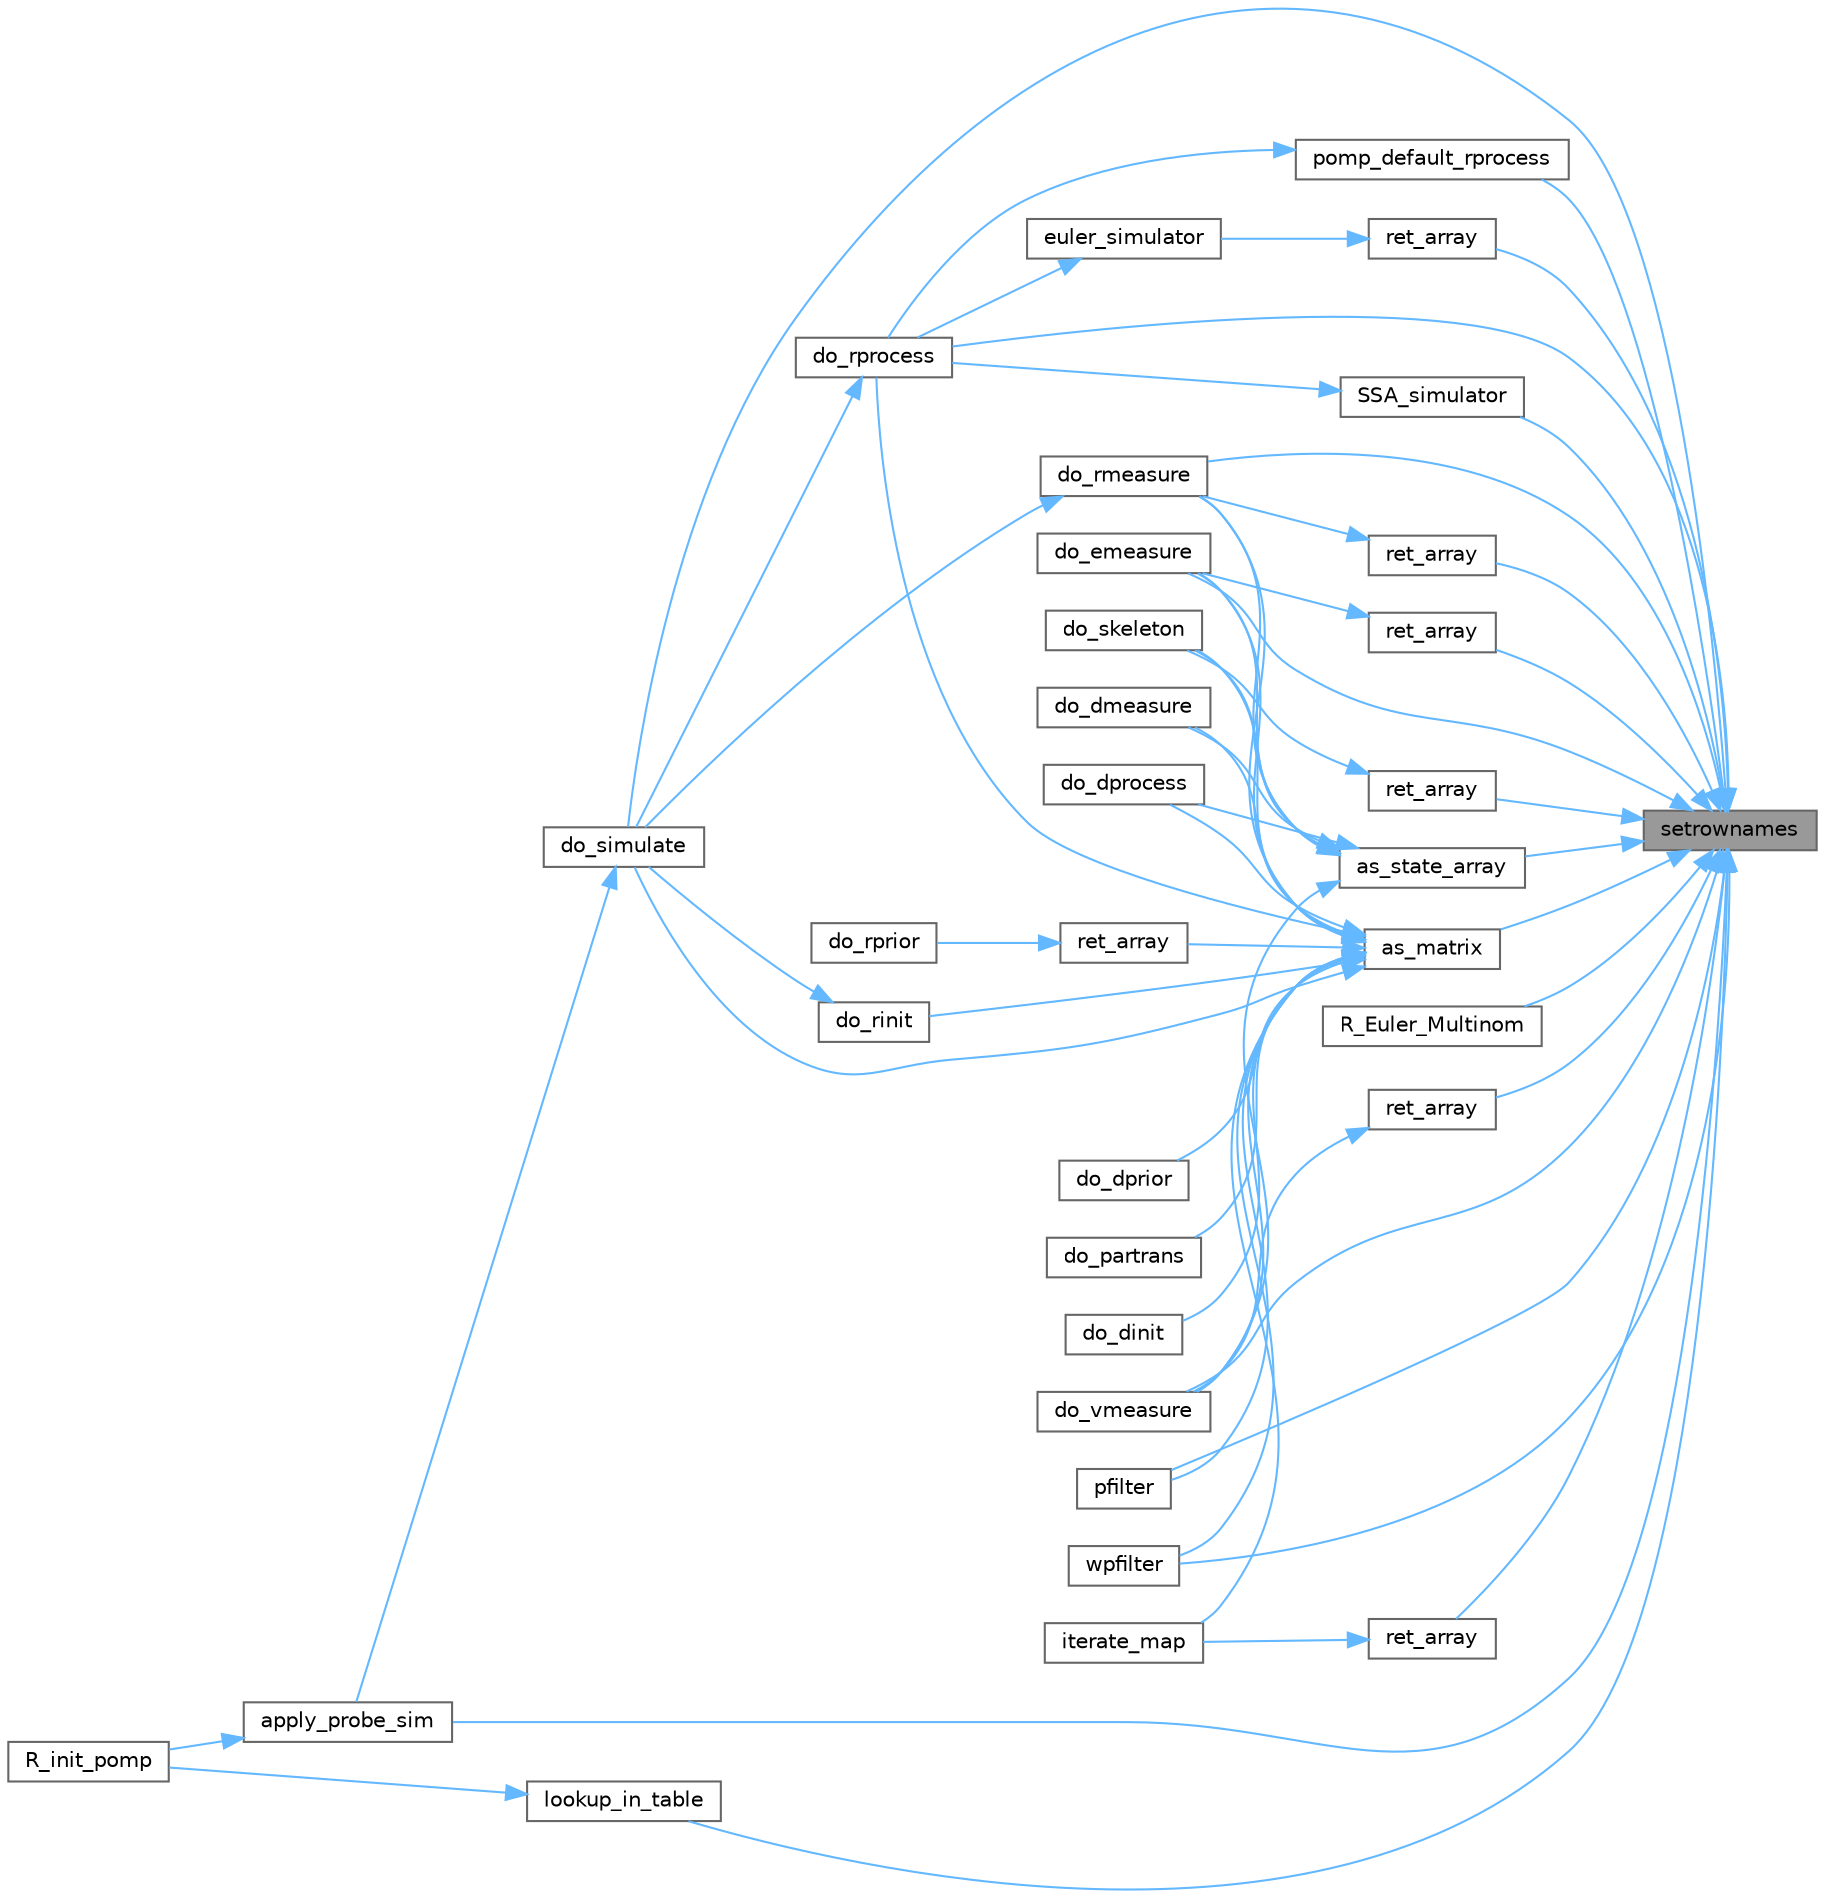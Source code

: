 digraph "setrownames"
{
 // LATEX_PDF_SIZE
  bgcolor="transparent";
  edge [fontname=Helvetica,fontsize=10,labelfontname=Helvetica,labelfontsize=10];
  node [fontname=Helvetica,fontsize=10,shape=box,height=0.2,width=0.4];
  rankdir="RL";
  Node1 [id="Node000001",label="setrownames",height=0.2,width=0.4,color="gray40", fillcolor="grey60", style="filled", fontcolor="black",tooltip=" "];
  Node1 -> Node2 [id="edge1_Node000001_Node000002",dir="back",color="steelblue1",style="solid",tooltip=" "];
  Node2 [id="Node000002",label="apply_probe_sim",height=0.2,width=0.4,color="grey40", fillcolor="white", style="filled",URL="$probe_8c.html#ad2595c6a453ae9fad2f232595ced5ccc",tooltip=" "];
  Node2 -> Node3 [id="edge2_Node000002_Node000003",dir="back",color="steelblue1",style="solid",tooltip=" "];
  Node3 [id="Node000003",label="R_init_pomp",height=0.2,width=0.4,color="grey40", fillcolor="white", style="filled",URL="$init_8c.html#ac82c44c250cd2f69f3259d56f09c1c26",tooltip=" "];
  Node1 -> Node4 [id="edge3_Node000001_Node000004",dir="back",color="steelblue1",style="solid",tooltip=" "];
  Node4 [id="Node000004",label="as_matrix",height=0.2,width=0.4,color="grey40", fillcolor="white", style="filled",URL="$pomp__defines_8h.html#ad396407a99088c710b270a9c1dc3aa9d",tooltip=" "];
  Node4 -> Node5 [id="edge4_Node000004_Node000005",dir="back",color="steelblue1",style="solid",tooltip=" "];
  Node5 [id="Node000005",label="do_dinit",height=0.2,width=0.4,color="grey40", fillcolor="white", style="filled",URL="$dinit_8c.html#aa791ce91b1a00dfb19ecaf829dfc287a",tooltip=" "];
  Node4 -> Node6 [id="edge5_Node000004_Node000006",dir="back",color="steelblue1",style="solid",tooltip=" "];
  Node6 [id="Node000006",label="do_dmeasure",height=0.2,width=0.4,color="grey40", fillcolor="white", style="filled",URL="$dmeasure_8c.html#a326516e59ec4f791bcc752ef5f763c71",tooltip=" "];
  Node4 -> Node7 [id="edge6_Node000004_Node000007",dir="back",color="steelblue1",style="solid",tooltip=" "];
  Node7 [id="Node000007",label="do_dprior",height=0.2,width=0.4,color="grey40", fillcolor="white", style="filled",URL="$dprior_8c.html#aa41223e2376a1ecca8a599619048da63",tooltip=" "];
  Node4 -> Node8 [id="edge7_Node000004_Node000008",dir="back",color="steelblue1",style="solid",tooltip=" "];
  Node8 [id="Node000008",label="do_dprocess",height=0.2,width=0.4,color="grey40", fillcolor="white", style="filled",URL="$dprocess_8c.html#a2a6438a8b3220ecd24e531d5b3dd4534",tooltip=" "];
  Node4 -> Node9 [id="edge8_Node000004_Node000009",dir="back",color="steelblue1",style="solid",tooltip=" "];
  Node9 [id="Node000009",label="do_emeasure",height=0.2,width=0.4,color="grey40", fillcolor="white", style="filled",URL="$emeasure_8c.html#ab362c459382493c6f7f4721dc5bf6457",tooltip=" "];
  Node4 -> Node10 [id="edge9_Node000004_Node000010",dir="back",color="steelblue1",style="solid",tooltip=" "];
  Node10 [id="Node000010",label="do_partrans",height=0.2,width=0.4,color="grey40", fillcolor="white", style="filled",URL="$partrans_8c.html#ac51832cdc1f6e9a2f22df3a0f385cb86",tooltip=" "];
  Node4 -> Node11 [id="edge10_Node000004_Node000011",dir="back",color="steelblue1",style="solid",tooltip=" "];
  Node11 [id="Node000011",label="do_rinit",height=0.2,width=0.4,color="grey40", fillcolor="white", style="filled",URL="$rinit_8c.html#ad963b9a55d662fd9085f90fa1d05b399",tooltip=" "];
  Node11 -> Node12 [id="edge11_Node000011_Node000012",dir="back",color="steelblue1",style="solid",tooltip=" "];
  Node12 [id="Node000012",label="do_simulate",height=0.2,width=0.4,color="grey40", fillcolor="white", style="filled",URL="$simulate_8c.html#adbe89f4789c66d534f2521bc3c4c98e7",tooltip=" "];
  Node12 -> Node2 [id="edge12_Node000012_Node000002",dir="back",color="steelblue1",style="solid",tooltip=" "];
  Node4 -> Node13 [id="edge13_Node000004_Node000013",dir="back",color="steelblue1",style="solid",tooltip=" "];
  Node13 [id="Node000013",label="do_rmeasure",height=0.2,width=0.4,color="grey40", fillcolor="white", style="filled",URL="$rmeasure_8c.html#aa4917309d8b878da9adfc8ee6223bc2a",tooltip=" "];
  Node13 -> Node12 [id="edge14_Node000013_Node000012",dir="back",color="steelblue1",style="solid",tooltip=" "];
  Node4 -> Node14 [id="edge15_Node000004_Node000014",dir="back",color="steelblue1",style="solid",tooltip=" "];
  Node14 [id="Node000014",label="do_rprocess",height=0.2,width=0.4,color="grey40", fillcolor="white", style="filled",URL="$rprocess_8c.html#a91f2867fc46d33e1778108853725d74a",tooltip=" "];
  Node14 -> Node12 [id="edge16_Node000014_Node000012",dir="back",color="steelblue1",style="solid",tooltip=" "];
  Node4 -> Node12 [id="edge17_Node000004_Node000012",dir="back",color="steelblue1",style="solid",tooltip=" "];
  Node4 -> Node15 [id="edge18_Node000004_Node000015",dir="back",color="steelblue1",style="solid",tooltip=" "];
  Node15 [id="Node000015",label="do_skeleton",height=0.2,width=0.4,color="grey40", fillcolor="white", style="filled",URL="$skeleton_8c.html#a93ce73bdd2e70be7b043dcfc1a5d259c",tooltip=" "];
  Node4 -> Node16 [id="edge19_Node000004_Node000016",dir="back",color="steelblue1",style="solid",tooltip=" "];
  Node16 [id="Node000016",label="do_vmeasure",height=0.2,width=0.4,color="grey40", fillcolor="white", style="filled",URL="$vmeasure_8c.html#a97fc58eebfdaa733377f210c1dd48082",tooltip=" "];
  Node4 -> Node17 [id="edge20_Node000004_Node000017",dir="back",color="steelblue1",style="solid",tooltip=" "];
  Node17 [id="Node000017",label="iterate_map",height=0.2,width=0.4,color="grey40", fillcolor="white", style="filled",URL="$trajectory_8c.html#a3ee9c5f69ec3b1b090448cb76634602d",tooltip=" "];
  Node4 -> Node18 [id="edge21_Node000004_Node000018",dir="back",color="steelblue1",style="solid",tooltip=" "];
  Node18 [id="Node000018",label="pfilter",height=0.2,width=0.4,color="grey40", fillcolor="white", style="filled",URL="$pfilter_8c.html#acfcb3a7b41bc3b2b9315163717854242",tooltip=" "];
  Node4 -> Node19 [id="edge22_Node000004_Node000019",dir="back",color="steelblue1",style="solid",tooltip=" "];
  Node19 [id="Node000019",label="ret_array",height=0.2,width=0.4,color="grey40", fillcolor="white", style="filled",URL="$rprior_8c.html#a47e0916f81aa8c67b2cd749534467369",tooltip=" "];
  Node19 -> Node20 [id="edge23_Node000019_Node000020",dir="back",color="steelblue1",style="solid",tooltip=" "];
  Node20 [id="Node000020",label="do_rprior",height=0.2,width=0.4,color="grey40", fillcolor="white", style="filled",URL="$rprior_8c.html#aff3b8f1d525f9c301d07b63276b76b43",tooltip=" "];
  Node4 -> Node21 [id="edge24_Node000004_Node000021",dir="back",color="steelblue1",style="solid",tooltip=" "];
  Node21 [id="Node000021",label="wpfilter",height=0.2,width=0.4,color="grey40", fillcolor="white", style="filled",URL="$wpfilter_8c.html#ac643fb3aad609b1078e9abb994ec6cf2",tooltip=" "];
  Node1 -> Node22 [id="edge25_Node000001_Node000022",dir="back",color="steelblue1",style="solid",tooltip=" "];
  Node22 [id="Node000022",label="as_state_array",height=0.2,width=0.4,color="grey40", fillcolor="white", style="filled",URL="$pomp__defines_8h.html#a8b775a55898690bdc11c348d0b5dc8c1",tooltip=" "];
  Node22 -> Node6 [id="edge26_Node000022_Node000006",dir="back",color="steelblue1",style="solid",tooltip=" "];
  Node22 -> Node8 [id="edge27_Node000022_Node000008",dir="back",color="steelblue1",style="solid",tooltip=" "];
  Node22 -> Node9 [id="edge28_Node000022_Node000009",dir="back",color="steelblue1",style="solid",tooltip=" "];
  Node22 -> Node13 [id="edge29_Node000022_Node000013",dir="back",color="steelblue1",style="solid",tooltip=" "];
  Node22 -> Node15 [id="edge30_Node000022_Node000015",dir="back",color="steelblue1",style="solid",tooltip=" "];
  Node22 -> Node16 [id="edge31_Node000022_Node000016",dir="back",color="steelblue1",style="solid",tooltip=" "];
  Node1 -> Node9 [id="edge32_Node000001_Node000009",dir="back",color="steelblue1",style="solid",tooltip=" "];
  Node1 -> Node13 [id="edge33_Node000001_Node000013",dir="back",color="steelblue1",style="solid",tooltip=" "];
  Node1 -> Node14 [id="edge34_Node000001_Node000014",dir="back",color="steelblue1",style="solid",tooltip=" "];
  Node1 -> Node12 [id="edge35_Node000001_Node000012",dir="back",color="steelblue1",style="solid",tooltip=" "];
  Node1 -> Node16 [id="edge36_Node000001_Node000016",dir="back",color="steelblue1",style="solid",tooltip=" "];
  Node1 -> Node23 [id="edge37_Node000001_Node000023",dir="back",color="steelblue1",style="solid",tooltip=" "];
  Node23 [id="Node000023",label="lookup_in_table",height=0.2,width=0.4,color="grey40", fillcolor="white", style="filled",URL="$lookup__table_8c.html#aaf5964c67b353b466461b1eb1269e129",tooltip=" "];
  Node23 -> Node3 [id="edge38_Node000023_Node000003",dir="back",color="steelblue1",style="solid",tooltip=" "];
  Node1 -> Node18 [id="edge39_Node000001_Node000018",dir="back",color="steelblue1",style="solid",tooltip=" "];
  Node1 -> Node24 [id="edge40_Node000001_Node000024",dir="back",color="steelblue1",style="solid",tooltip=" "];
  Node24 [id="Node000024",label="pomp_default_rprocess",height=0.2,width=0.4,color="grey40", fillcolor="white", style="filled",URL="$rprocess_8c.html#a37e868d572ef0240fa585840f2aed80f",tooltip=" "];
  Node24 -> Node14 [id="edge41_Node000024_Node000014",dir="back",color="steelblue1",style="solid",tooltip=" "];
  Node1 -> Node25 [id="edge42_Node000001_Node000025",dir="back",color="steelblue1",style="solid",tooltip=" "];
  Node25 [id="Node000025",label="R_Euler_Multinom",height=0.2,width=0.4,color="grey40", fillcolor="white", style="filled",URL="$distributions_8c.html#abacea3217a3136190d12e38f91a7f128",tooltip=" "];
  Node1 -> Node26 [id="edge43_Node000001_Node000026",dir="back",color="steelblue1",style="solid",tooltip=" "];
  Node26 [id="Node000026",label="ret_array",height=0.2,width=0.4,color="grey40", fillcolor="white", style="filled",URL="$emeasure_8c.html#aff505c906b432ad2e9b72dc28feb374d",tooltip=" "];
  Node26 -> Node9 [id="edge44_Node000026_Node000009",dir="back",color="steelblue1",style="solid",tooltip=" "];
  Node1 -> Node27 [id="edge45_Node000001_Node000027",dir="back",color="steelblue1",style="solid",tooltip=" "];
  Node27 [id="Node000027",label="ret_array",height=0.2,width=0.4,color="grey40", fillcolor="white", style="filled",URL="$euler_8c.html#aff505c906b432ad2e9b72dc28feb374d",tooltip=" "];
  Node27 -> Node28 [id="edge46_Node000027_Node000028",dir="back",color="steelblue1",style="solid",tooltip=" "];
  Node28 [id="Node000028",label="euler_simulator",height=0.2,width=0.4,color="grey40", fillcolor="white", style="filled",URL="$euler_8c.html#af1e18bd117c75ccef2b6bd7f45439b44",tooltip=" "];
  Node28 -> Node14 [id="edge47_Node000028_Node000014",dir="back",color="steelblue1",style="solid",tooltip=" "];
  Node1 -> Node29 [id="edge48_Node000001_Node000029",dir="back",color="steelblue1",style="solid",tooltip=" "];
  Node29 [id="Node000029",label="ret_array",height=0.2,width=0.4,color="grey40", fillcolor="white", style="filled",URL="$rmeasure_8c.html#aff505c906b432ad2e9b72dc28feb374d",tooltip=" "];
  Node29 -> Node13 [id="edge49_Node000029_Node000013",dir="back",color="steelblue1",style="solid",tooltip=" "];
  Node1 -> Node30 [id="edge50_Node000001_Node000030",dir="back",color="steelblue1",style="solid",tooltip=" "];
  Node30 [id="Node000030",label="ret_array",height=0.2,width=0.4,color="grey40", fillcolor="white", style="filled",URL="$vmeasure_8c.html#aff505c906b432ad2e9b72dc28feb374d",tooltip=" "];
  Node30 -> Node16 [id="edge51_Node000030_Node000016",dir="back",color="steelblue1",style="solid",tooltip=" "];
  Node1 -> Node31 [id="edge52_Node000001_Node000031",dir="back",color="steelblue1",style="solid",tooltip=" "];
  Node31 [id="Node000031",label="ret_array",height=0.2,width=0.4,color="grey40", fillcolor="white", style="filled",URL="$skeleton_8c.html#a53b6db198caa0f42fbbccb00bc27a12e",tooltip=" "];
  Node31 -> Node15 [id="edge53_Node000031_Node000015",dir="back",color="steelblue1",style="solid",tooltip=" "];
  Node1 -> Node32 [id="edge54_Node000001_Node000032",dir="back",color="steelblue1",style="solid",tooltip=" "];
  Node32 [id="Node000032",label="ret_array",height=0.2,width=0.4,color="grey40", fillcolor="white", style="filled",URL="$trajectory_8c.html#a2109a7d0e874cf7da59ecdde93f802b7",tooltip=" "];
  Node32 -> Node17 [id="edge55_Node000032_Node000017",dir="back",color="steelblue1",style="solid",tooltip=" "];
  Node1 -> Node33 [id="edge56_Node000001_Node000033",dir="back",color="steelblue1",style="solid",tooltip=" "];
  Node33 [id="Node000033",label="SSA_simulator",height=0.2,width=0.4,color="grey40", fillcolor="white", style="filled",URL="$ssa_8c.html#a868191e685624fbffd57ee4f32859ac6",tooltip=" "];
  Node33 -> Node14 [id="edge57_Node000033_Node000014",dir="back",color="steelblue1",style="solid",tooltip=" "];
  Node1 -> Node21 [id="edge58_Node000001_Node000021",dir="back",color="steelblue1",style="solid",tooltip=" "];
}
